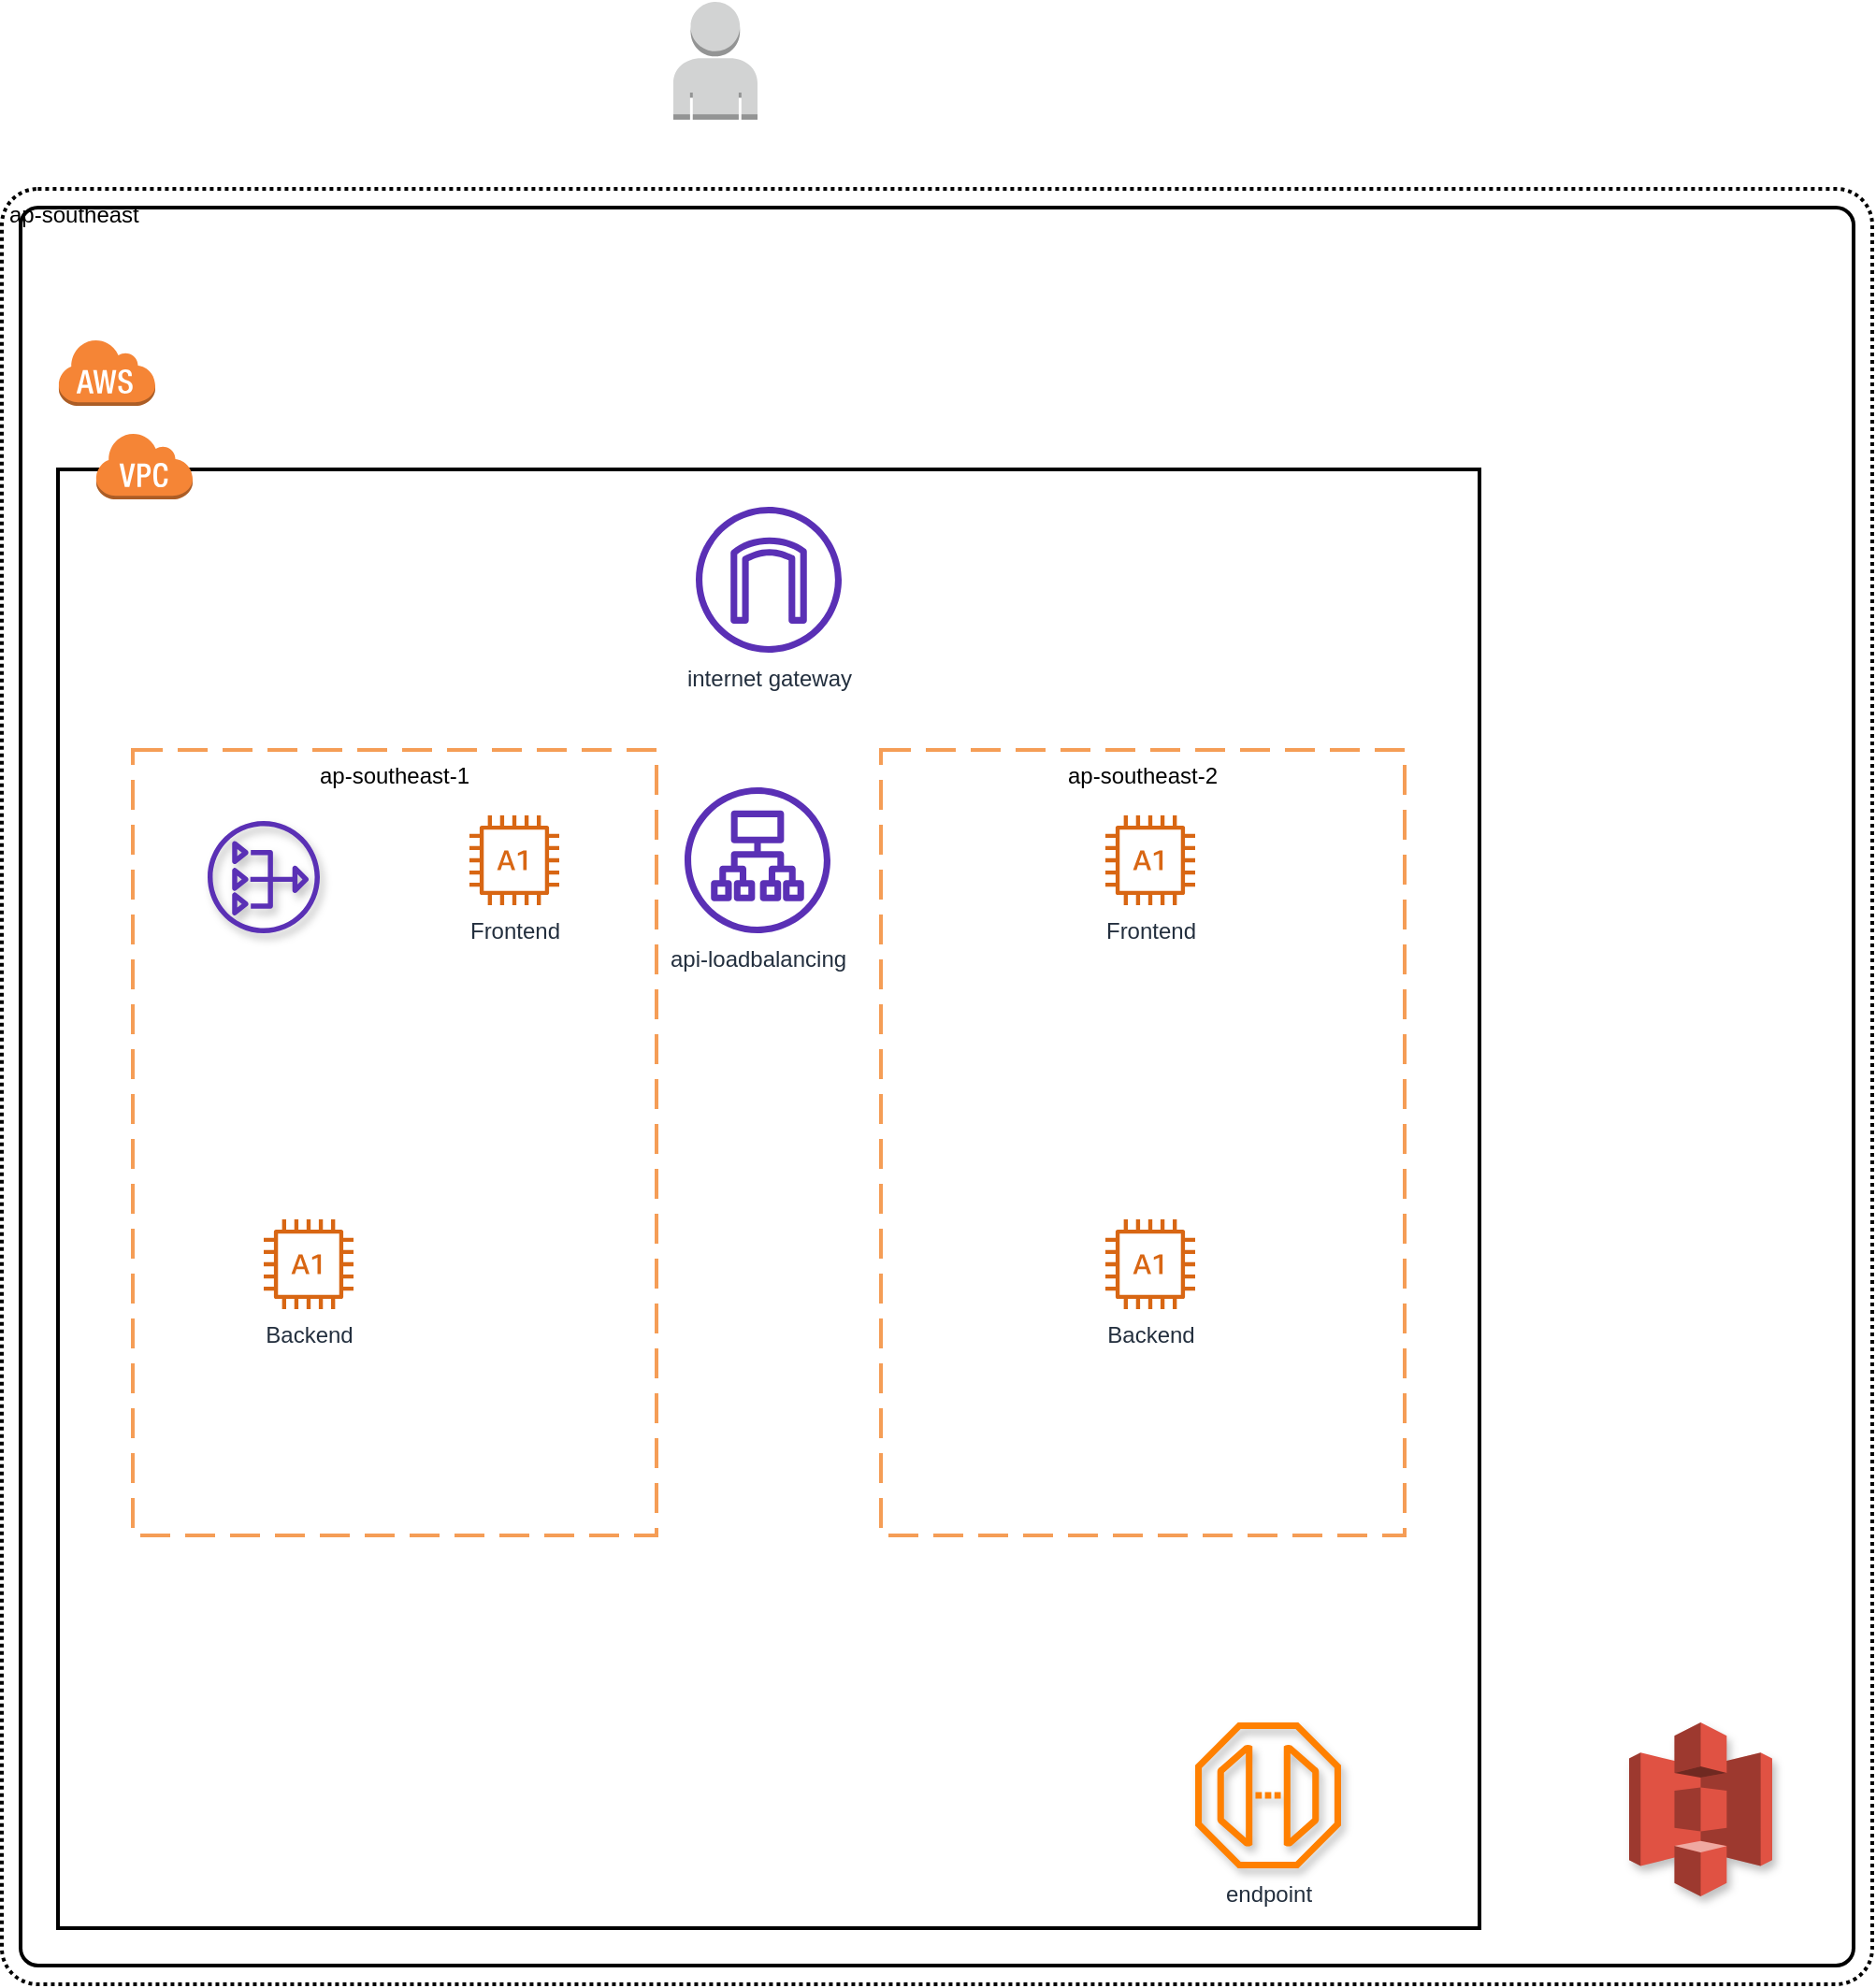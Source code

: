 <mxfile version="14.9.3" type="github">
  <diagram id="Ug4ck6MXC8iZvnKIEbA-" name="Page-1">
    <mxGraphModel dx="1021" dy="1736" grid="1" gridSize="10" guides="1" tooltips="1" connect="1" arrows="1" fold="1" page="1" pageScale="1" pageWidth="827" pageHeight="1169" math="0" shadow="0">
      <root>
        <mxCell id="0" />
        <mxCell id="1" parent="0" />
        <mxCell id="q-lyD5IT4TntcW8uLdAv-1" value="" style="outlineConnect=0;dashed=0;verticalLabelPosition=bottom;verticalAlign=top;align=center;html=1;shape=mxgraph.aws3.user;fillColor=#D2D3D3;gradientColor=none;sketch=0;" vertex="1" parent="1">
          <mxGeometry x="369" y="-90" width="45" height="63" as="geometry" />
        </mxCell>
        <mxCell id="q-lyD5IT4TntcW8uLdAv-27" value="ap-southeast" style="rounded=1;arcSize=2;dashed=1;fillColor=none;gradientColor=none;dashPattern=1 1;strokeWidth=2;shadow=0;sketch=0;verticalAlign=top;align=left;spacingLeft=2;" vertex="1" parent="1">
          <mxGeometry x="10" y="10" width="1000" height="960" as="geometry" />
        </mxCell>
        <mxCell id="q-lyD5IT4TntcW8uLdAv-25" value="" style="rounded=1;arcSize=1;dashed=0;fillColor=none;gradientColor=none;strokeWidth=2;shadow=0;sketch=0;" vertex="1" parent="1">
          <mxGeometry x="20" y="20" width="980" height="940" as="geometry" />
        </mxCell>
        <mxCell id="q-lyD5IT4TntcW8uLdAv-26" value="" style="dashed=0;html=1;shape=mxgraph.aws3.cloud;fillColor=#F58536;gradientColor=none;dashed=0;shadow=0;sketch=0;" vertex="1" parent="1">
          <mxGeometry x="40" y="90" width="52" height="36" as="geometry" />
        </mxCell>
        <mxCell id="q-lyD5IT4TntcW8uLdAv-31" value="" style="rounded=1;arcSize=0;dashed=0;fillColor=none;gradientColor=none;strokeWidth=2;shadow=0;sketch=0;" vertex="1" parent="1">
          <mxGeometry x="40" y="160" width="760" height="780" as="geometry" />
        </mxCell>
        <mxCell id="q-lyD5IT4TntcW8uLdAv-32" value="" style="dashed=0;html=1;shape=mxgraph.aws3.virtual_private_cloud;fillColor=#F58536;gradientColor=none;dashed=0;shadow=0;sketch=0;strokeColor=#000000;" vertex="1" parent="1">
          <mxGeometry x="60" y="140" width="52" height="36" as="geometry" />
        </mxCell>
        <object label="ap-southeast-1" id="q-lyD5IT4TntcW8uLdAv-33">
          <mxCell style="rounded=1;arcSize=0;dashed=1;strokeColor=#F59D56;fillColor=none;gradientColor=none;dashPattern=8 4;strokeWidth=2;shadow=0;sketch=0;whiteSpace=wrap;verticalAlign=top;align=center;" vertex="1" parent="1">
            <mxGeometry x="80" y="310" width="280" height="420" as="geometry" />
          </mxCell>
        </object>
        <mxCell id="q-lyD5IT4TntcW8uLdAv-34" value="ap-southeast-2" style="rounded=1;arcSize=0;dashed=1;strokeColor=#F59D56;fillColor=none;gradientColor=none;dashPattern=8 4;strokeWidth=2;shadow=0;sketch=0;verticalAlign=top;" vertex="1" parent="1">
          <mxGeometry x="480" y="310" width="280" height="420" as="geometry" />
        </mxCell>
        <mxCell id="q-lyD5IT4TntcW8uLdAv-38" value="internet gateway" style="outlineConnect=0;fontColor=#232F3E;gradientColor=none;fillColor=#5A30B5;strokeColor=none;dashed=0;verticalLabelPosition=bottom;verticalAlign=top;align=center;html=1;fontSize=12;fontStyle=0;aspect=fixed;pointerEvents=1;shape=mxgraph.aws4.internet_gateway;shadow=0;sketch=0;" vertex="1" parent="1">
          <mxGeometry x="381" y="180" width="78" height="78" as="geometry" />
        </mxCell>
        <mxCell id="q-lyD5IT4TntcW8uLdAv-39" value="api-loadbalancing" style="outlineConnect=0;fontColor=#232F3E;gradientColor=none;fillColor=#5A30B5;strokeColor=none;dashed=0;verticalLabelPosition=bottom;verticalAlign=top;align=center;html=1;fontSize=12;fontStyle=0;aspect=fixed;pointerEvents=1;shape=mxgraph.aws4.application_load_balancer;shadow=0;sketch=0;" vertex="1" parent="1">
          <mxGeometry x="375" y="330" width="78" height="78" as="geometry" />
        </mxCell>
        <mxCell id="q-lyD5IT4TntcW8uLdAv-42" value="Frontend&lt;br&gt;" style="outlineConnect=0;fontColor=#232F3E;gradientColor=none;fillColor=#D86613;strokeColor=none;dashed=0;verticalLabelPosition=bottom;verticalAlign=top;align=center;html=1;fontSize=12;fontStyle=0;aspect=fixed;pointerEvents=1;shape=mxgraph.aws4.a1_instance;shadow=0;sketch=0;" vertex="1" parent="1">
          <mxGeometry x="600" y="345" width="48" height="48" as="geometry" />
        </mxCell>
        <mxCell id="q-lyD5IT4TntcW8uLdAv-43" value="Backend" style="outlineConnect=0;fontColor=#232F3E;gradientColor=none;fillColor=#D86613;strokeColor=none;dashed=0;verticalLabelPosition=bottom;verticalAlign=top;align=center;html=1;fontSize=12;fontStyle=0;aspect=fixed;pointerEvents=1;shape=mxgraph.aws4.a1_instance;shadow=0;sketch=0;" vertex="1" parent="1">
          <mxGeometry x="600" y="561" width="48" height="48" as="geometry" />
        </mxCell>
        <mxCell id="q-lyD5IT4TntcW8uLdAv-45" value="Backend" style="outlineConnect=0;fontColor=#232F3E;gradientColor=none;fillColor=#D86613;strokeColor=none;dashed=0;verticalLabelPosition=bottom;verticalAlign=top;align=center;html=1;fontSize=12;fontStyle=0;aspect=fixed;pointerEvents=1;shape=mxgraph.aws4.a1_instance;shadow=0;sketch=0;" vertex="1" parent="1">
          <mxGeometry x="150" y="561" width="48" height="48" as="geometry" />
        </mxCell>
        <mxCell id="q-lyD5IT4TntcW8uLdAv-46" value="endpoint" style="outlineConnect=0;fontColor=#232F3E;gradientColor=none;dashed=0;verticalLabelPosition=bottom;verticalAlign=top;align=center;html=1;fontSize=12;fontStyle=0;aspect=fixed;pointerEvents=1;shape=mxgraph.aws4.endpoint;shadow=1;sketch=0;fillColor=#FF8000;" vertex="1" parent="1">
          <mxGeometry x="648" y="830" width="78" height="78" as="geometry" />
        </mxCell>
        <mxCell id="q-lyD5IT4TntcW8uLdAv-47" value="Frontend&lt;br&gt;" style="outlineConnect=0;fontColor=#232F3E;gradientColor=none;fillColor=#D86613;strokeColor=none;dashed=0;verticalLabelPosition=bottom;verticalAlign=top;align=center;html=1;fontSize=12;fontStyle=0;aspect=fixed;pointerEvents=1;shape=mxgraph.aws4.a1_instance;shadow=0;sketch=0;" vertex="1" parent="1">
          <mxGeometry x="260" y="345" width="48" height="48" as="geometry" />
        </mxCell>
        <mxCell id="q-lyD5IT4TntcW8uLdAv-48" value="" style="outlineConnect=0;fontColor=#232F3E;gradientColor=none;fillColor=#5A30B5;strokeColor=none;dashed=0;verticalLabelPosition=bottom;verticalAlign=top;align=center;html=1;fontSize=12;fontStyle=0;aspect=fixed;pointerEvents=1;shape=mxgraph.aws4.nat_gateway;shadow=1;sketch=0;" vertex="1" parent="1">
          <mxGeometry x="120" y="348" width="60" height="60" as="geometry" />
        </mxCell>
        <mxCell id="q-lyD5IT4TntcW8uLdAv-49" value="" style="outlineConnect=0;dashed=0;verticalLabelPosition=bottom;verticalAlign=top;align=center;html=1;shape=mxgraph.aws3.s3;fillColor=#E05243;gradientColor=none;shadow=1;sketch=0;strokeColor=#000000;" vertex="1" parent="1">
          <mxGeometry x="880" y="830" width="76.5" height="93" as="geometry" />
        </mxCell>
      </root>
    </mxGraphModel>
  </diagram>
</mxfile>
